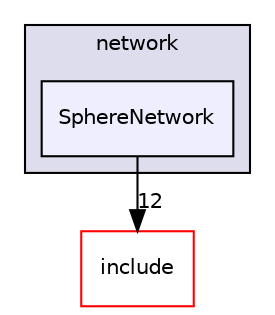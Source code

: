 digraph "/root/scrimmage/scrimmage/src/plugins/network/SphereNetwork" {
  compound=true
  node [ fontsize="10", fontname="Helvetica"];
  edge [ labelfontsize="10", labelfontname="Helvetica"];
  subgraph clusterdir_a947988000fb94fcb137b6a447a87bc1 {
    graph [ bgcolor="#ddddee", pencolor="black", label="network" fontname="Helvetica", fontsize="10", URL="dir_a947988000fb94fcb137b6a447a87bc1.html"]
  dir_31ec81cffa7f6b06bbce07ac8a2fe56d [shape=box, label="SphereNetwork", style="filled", fillcolor="#eeeeff", pencolor="black", URL="dir_31ec81cffa7f6b06bbce07ac8a2fe56d.html"];
  }
  dir_d44c64559bbebec7f509842c48db8b23 [shape=box label="include" fillcolor="white" style="filled" color="red" URL="dir_d44c64559bbebec7f509842c48db8b23.html"];
  dir_31ec81cffa7f6b06bbce07ac8a2fe56d->dir_d44c64559bbebec7f509842c48db8b23 [headlabel="12", labeldistance=1.5 headhref="dir_000263_000004.html"];
}
